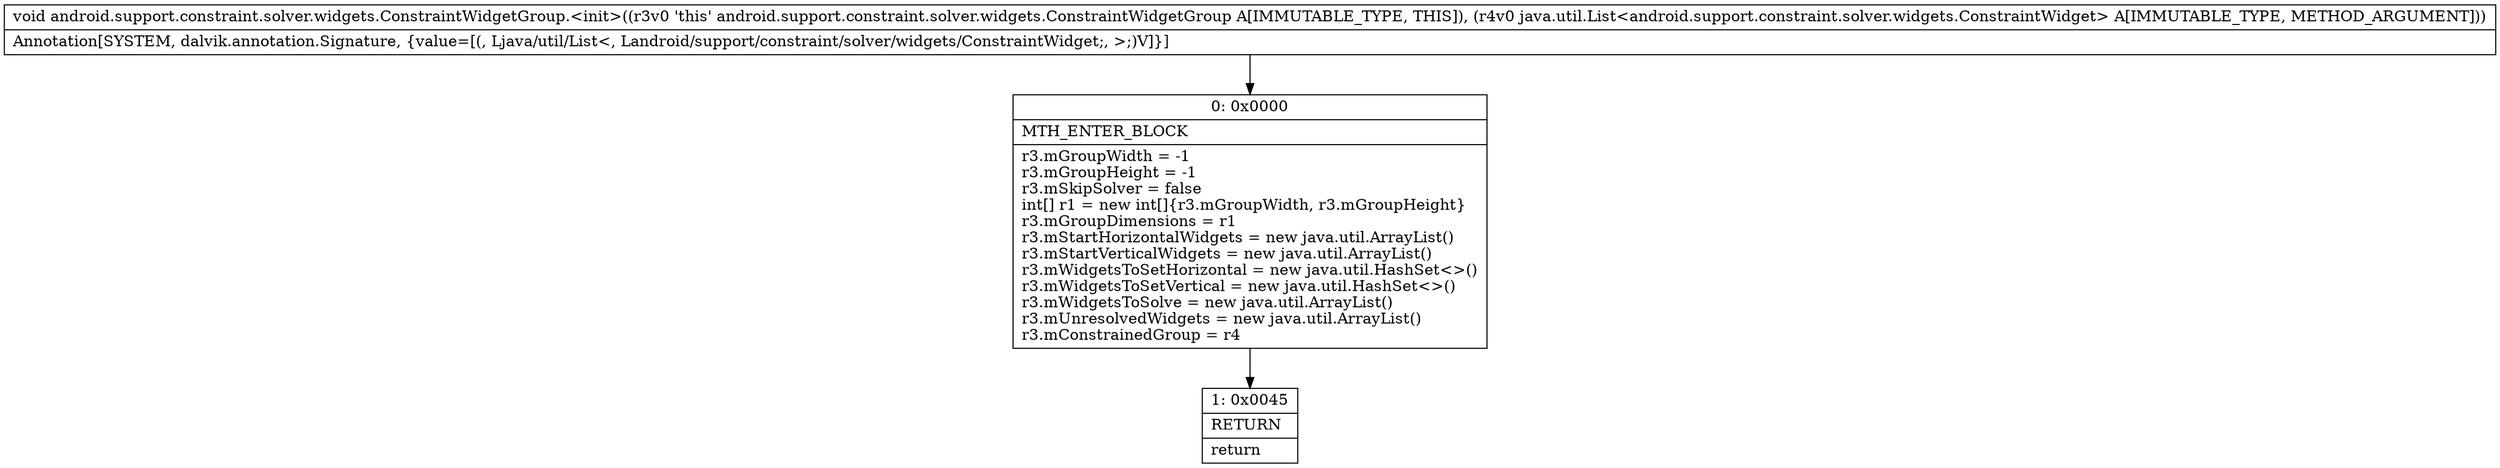 digraph "CFG forandroid.support.constraint.solver.widgets.ConstraintWidgetGroup.\<init\>(Ljava\/util\/List;)V" {
Node_0 [shape=record,label="{0\:\ 0x0000|MTH_ENTER_BLOCK\l|r3.mGroupWidth = \-1\lr3.mGroupHeight = \-1\lr3.mSkipSolver = false\lint[] r1 = new int[]\{r3.mGroupWidth, r3.mGroupHeight\}\lr3.mGroupDimensions = r1\lr3.mStartHorizontalWidgets = new java.util.ArrayList()\lr3.mStartVerticalWidgets = new java.util.ArrayList()\lr3.mWidgetsToSetHorizontal = new java.util.HashSet\<\>()\lr3.mWidgetsToSetVertical = new java.util.HashSet\<\>()\lr3.mWidgetsToSolve = new java.util.ArrayList()\lr3.mUnresolvedWidgets = new java.util.ArrayList()\lr3.mConstrainedGroup = r4\l}"];
Node_1 [shape=record,label="{1\:\ 0x0045|RETURN\l|return\l}"];
MethodNode[shape=record,label="{void android.support.constraint.solver.widgets.ConstraintWidgetGroup.\<init\>((r3v0 'this' android.support.constraint.solver.widgets.ConstraintWidgetGroup A[IMMUTABLE_TYPE, THIS]), (r4v0 java.util.List\<android.support.constraint.solver.widgets.ConstraintWidget\> A[IMMUTABLE_TYPE, METHOD_ARGUMENT]))  | Annotation[SYSTEM, dalvik.annotation.Signature, \{value=[(, Ljava\/util\/List\<, Landroid\/support\/constraint\/solver\/widgets\/ConstraintWidget;, \>;)V]\}]\l}"];
MethodNode -> Node_0;
Node_0 -> Node_1;
}

